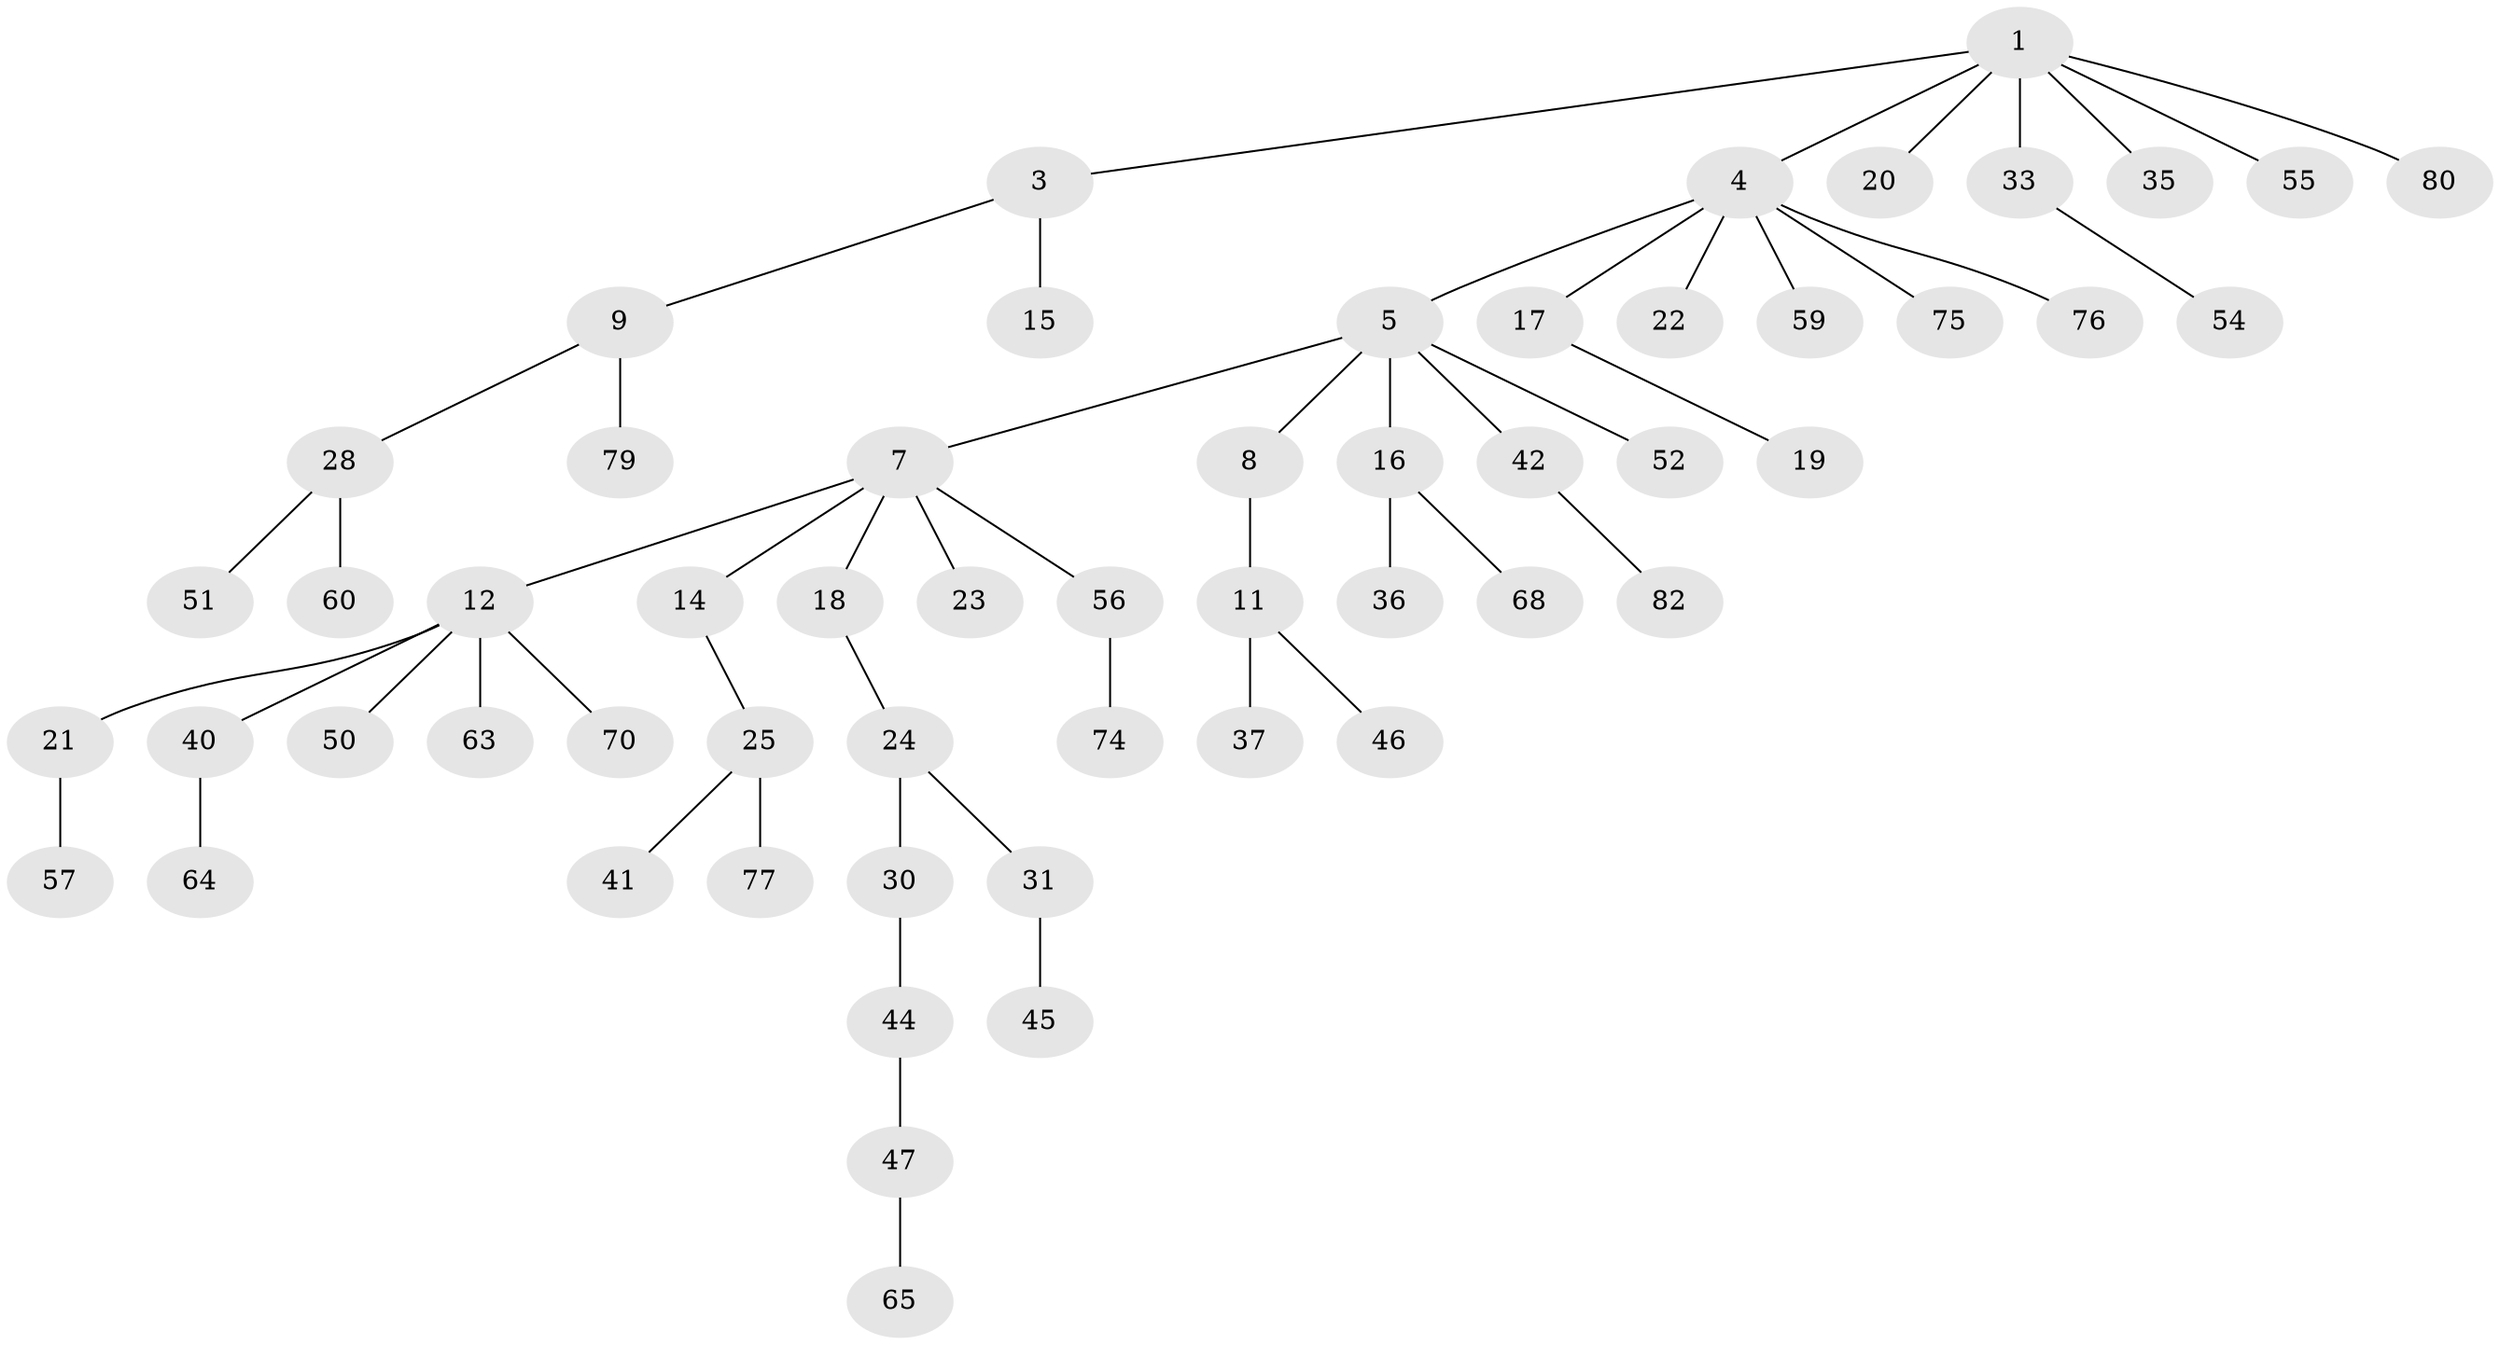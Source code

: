 // original degree distribution, {4: 0.036585365853658534, 5: 0.036585365853658534, 3: 0.12195121951219512, 7: 0.012195121951219513, 2: 0.34146341463414637, 6: 0.012195121951219513, 1: 0.43902439024390244}
// Generated by graph-tools (version 1.1) at 2025/11/02/27/25 16:11:27]
// undirected, 56 vertices, 55 edges
graph export_dot {
graph [start="1"]
  node [color=gray90,style=filled];
  1 [super="+2"];
  3;
  4 [super="+6"];
  5 [super="+13"];
  7 [super="+10"];
  8 [super="+38"];
  9 [super="+49"];
  11 [super="+27"];
  12 [super="+32"];
  14;
  15;
  16 [super="+29"];
  17;
  18;
  19 [super="+69"];
  20 [super="+72"];
  21;
  22;
  23 [super="+58"];
  24 [super="+34"];
  25 [super="+26"];
  28 [super="+48"];
  30 [super="+39"];
  31;
  33 [super="+66"];
  35;
  36;
  37;
  40 [super="+62"];
  41 [super="+43"];
  42 [super="+61"];
  44;
  45 [super="+73"];
  46;
  47 [super="+81"];
  50;
  51 [super="+53"];
  52;
  54 [super="+78"];
  55;
  56 [super="+71"];
  57 [super="+67"];
  59;
  60;
  63;
  64;
  65;
  68;
  70;
  74;
  75;
  76;
  77;
  79;
  80;
  82;
  1 -- 33;
  1 -- 35;
  1 -- 80;
  1 -- 3;
  1 -- 4;
  1 -- 20;
  1 -- 55;
  3 -- 9;
  3 -- 15;
  4 -- 5;
  4 -- 17;
  4 -- 22;
  4 -- 75;
  4 -- 76;
  4 -- 59;
  5 -- 7;
  5 -- 8;
  5 -- 16;
  5 -- 42;
  5 -- 52;
  7 -- 12;
  7 -- 14;
  7 -- 18;
  7 -- 56;
  7 -- 23;
  8 -- 11;
  9 -- 28;
  9 -- 79;
  11 -- 37;
  11 -- 46;
  12 -- 21;
  12 -- 40;
  12 -- 63;
  12 -- 70;
  12 -- 50;
  14 -- 25;
  16 -- 36;
  16 -- 68;
  17 -- 19;
  18 -- 24;
  21 -- 57;
  24 -- 30;
  24 -- 31;
  25 -- 41;
  25 -- 77;
  28 -- 51;
  28 -- 60;
  30 -- 44;
  31 -- 45;
  33 -- 54;
  40 -- 64;
  42 -- 82;
  44 -- 47;
  47 -- 65;
  56 -- 74;
}
